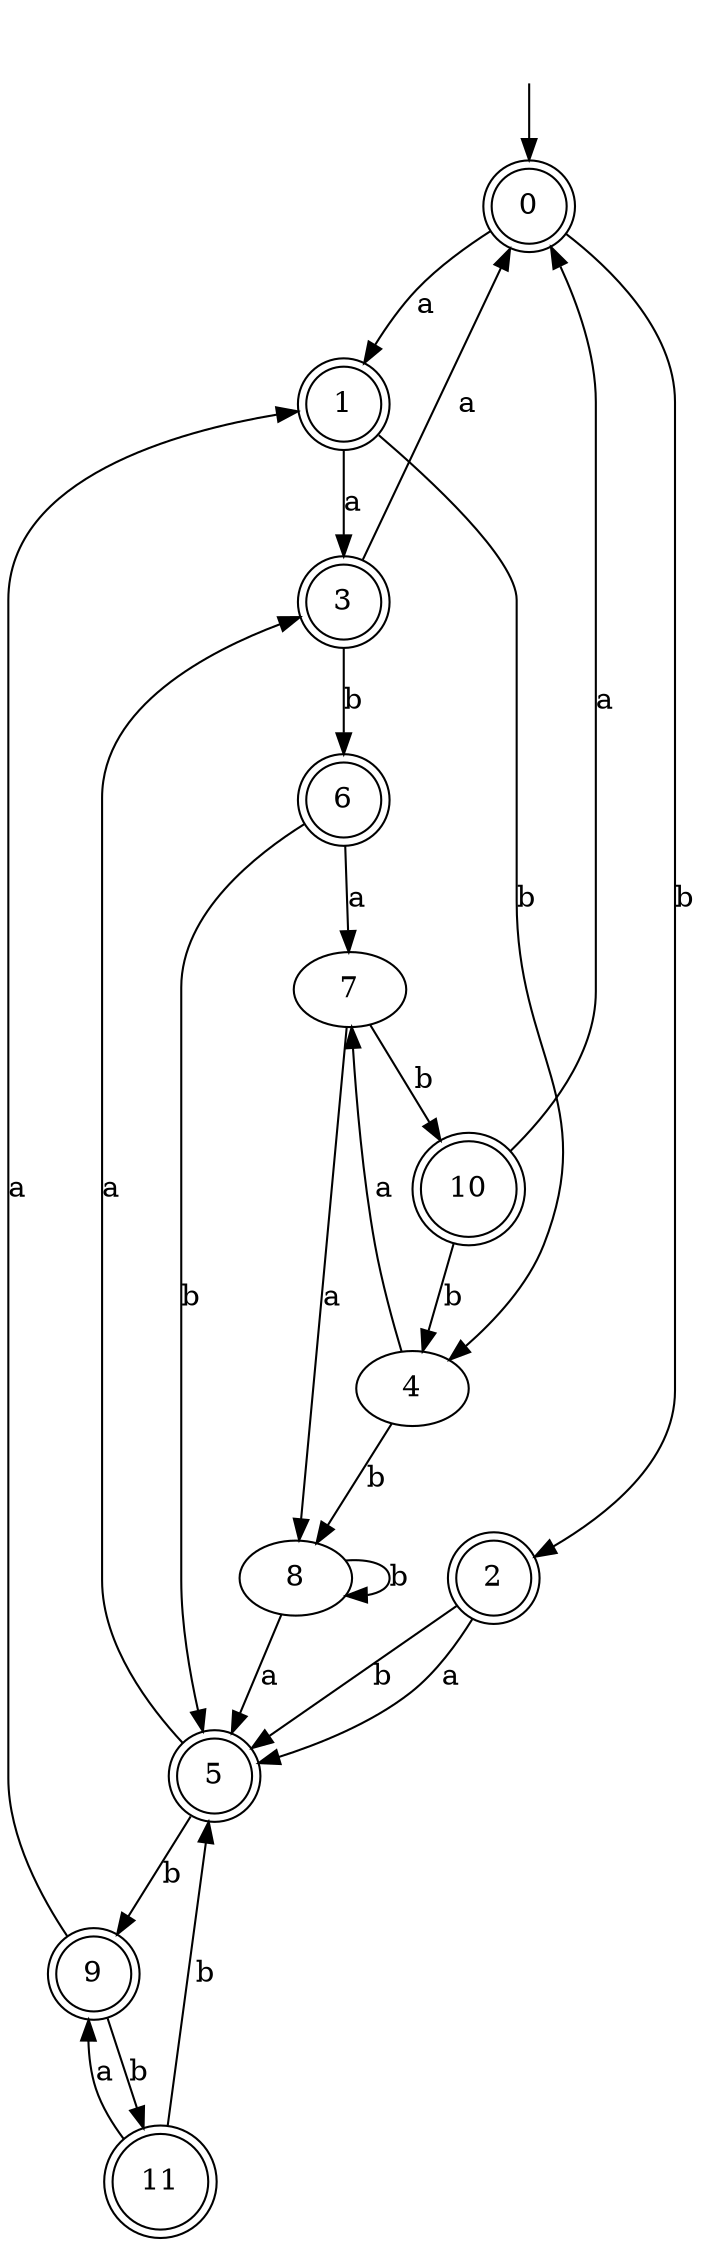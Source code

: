 digraph RandomDFA {
  __start0 [label="", shape=none];
  __start0 -> 0 [label=""];
  0 [shape=circle] [shape=doublecircle]
  0 -> 1 [label="a"]
  0 -> 2 [label="b"]
  1 [shape=doublecircle]
  1 -> 3 [label="a"]
  1 -> 4 [label="b"]
  2 [shape=doublecircle]
  2 -> 5 [label="a"]
  2 -> 5 [label="b"]
  3 [shape=doublecircle]
  3 -> 0 [label="a"]
  3 -> 6 [label="b"]
  4
  4 -> 7 [label="a"]
  4 -> 8 [label="b"]
  5 [shape=doublecircle]
  5 -> 3 [label="a"]
  5 -> 9 [label="b"]
  6 [shape=doublecircle]
  6 -> 7 [label="a"]
  6 -> 5 [label="b"]
  7
  7 -> 8 [label="a"]
  7 -> 10 [label="b"]
  8
  8 -> 5 [label="a"]
  8 -> 8 [label="b"]
  9 [shape=doublecircle]
  9 -> 1 [label="a"]
  9 -> 11 [label="b"]
  10 [shape=doublecircle]
  10 -> 0 [label="a"]
  10 -> 4 [label="b"]
  11 [shape=doublecircle]
  11 -> 9 [label="a"]
  11 -> 5 [label="b"]
}
